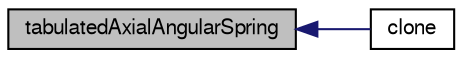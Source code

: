 digraph "tabulatedAxialAngularSpring"
{
  bgcolor="transparent";
  edge [fontname="FreeSans",fontsize="10",labelfontname="FreeSans",labelfontsize="10"];
  node [fontname="FreeSans",fontsize="10",shape=record];
  rankdir="LR";
  Node77 [label="tabulatedAxialAngularSpring",height=0.2,width=0.4,color="black", fillcolor="grey75", style="filled", fontcolor="black"];
  Node77 -> Node78 [dir="back",color="midnightblue",fontsize="10",style="solid",fontname="FreeSans"];
  Node78 [label="clone",height=0.2,width=0.4,color="black",URL="$a29526.html#a809dd252f418cd6f26f8adae02ee8bd0",tooltip="Construct and return a clone. "];
}
